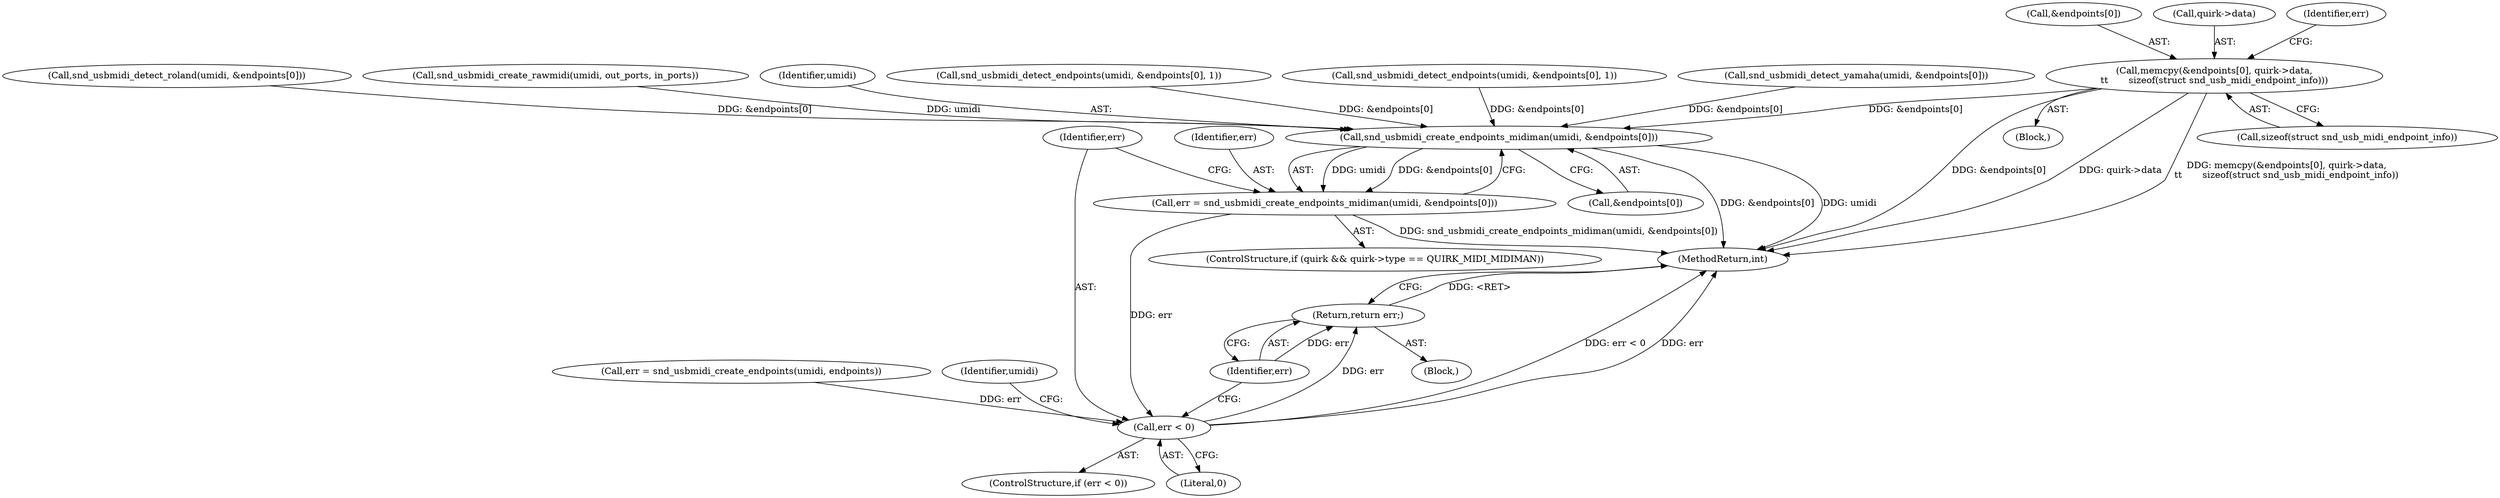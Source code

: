 digraph "0_linux_07d86ca93db7e5cdf4743564d98292042ec21af7@API" {
"1000295" [label="(Call,memcpy(&endpoints[0], quirk->data,\n\t\t       sizeof(struct snd_usb_midi_endpoint_info)))"];
"1000541" [label="(Call,snd_usbmidi_create_endpoints_midiman(umidi, &endpoints[0]))"];
"1000539" [label="(Call,err = snd_usbmidi_create_endpoints_midiman(umidi, &endpoints[0]))"];
"1000554" [label="(Call,err < 0)"];
"1000558" [label="(Return,return err;)"];
"1000295" [label="(Call,memcpy(&endpoints[0], quirk->data,\n\t\t       sizeof(struct snd_usb_midi_endpoint_info)))"];
"1000558" [label="(Return,return err;)"];
"1000548" [label="(Call,err = snd_usbmidi_create_endpoints(umidi, endpoints))"];
"1000541" [label="(Call,snd_usbmidi_create_endpoints_midiman(umidi, &endpoints[0]))"];
"1000543" [label="(Call,&endpoints[0])"];
"1000554" [label="(Call,err < 0)"];
"1000553" [label="(ControlStructure,if (err < 0))"];
"1000296" [label="(Call,&endpoints[0])"];
"1000539" [label="(Call,err = snd_usbmidi_create_endpoints_midiman(umidi, &endpoints[0]))"];
"1000562" [label="(Identifier,umidi)"];
"1000281" [label="(Call,snd_usbmidi_detect_roland(umidi, &endpoints[0]))"];
"1000540" [label="(Identifier,err)"];
"1000531" [label="(ControlStructure,if (quirk && quirk->type == QUIRK_MIDI_MIDIMAN))"];
"1000518" [label="(Call,snd_usbmidi_create_rawmidi(umidi, out_ports, in_ports))"];
"1000542" [label="(Identifier,umidi)"];
"1000557" [label="(Block,)"];
"1000556" [label="(Literal,0)"];
"1000572" [label="(MethodReturn,int)"];
"1000303" [label="(Call,sizeof(struct snd_usb_midi_endpoint_info))"];
"1000300" [label="(Call,quirk->data)"];
"1000306" [label="(Identifier,err)"];
"1000260" [label="(Call,snd_usbmidi_detect_endpoints(umidi, &endpoints[0], 1))"];
"1000368" [label="(Call,snd_usbmidi_detect_endpoints(umidi, &endpoints[0], 1))"];
"1000555" [label="(Identifier,err)"];
"1000559" [label="(Identifier,err)"];
"1000271" [label="(Call,snd_usbmidi_detect_yamaha(umidi, &endpoints[0]))"];
"1000218" [label="(Block,)"];
"1000295" -> "1000218"  [label="AST: "];
"1000295" -> "1000303"  [label="CFG: "];
"1000296" -> "1000295"  [label="AST: "];
"1000300" -> "1000295"  [label="AST: "];
"1000303" -> "1000295"  [label="AST: "];
"1000306" -> "1000295"  [label="CFG: "];
"1000295" -> "1000572"  [label="DDG: &endpoints[0]"];
"1000295" -> "1000572"  [label="DDG: quirk->data"];
"1000295" -> "1000572"  [label="DDG: memcpy(&endpoints[0], quirk->data,\n\t\t       sizeof(struct snd_usb_midi_endpoint_info))"];
"1000295" -> "1000541"  [label="DDG: &endpoints[0]"];
"1000541" -> "1000539"  [label="AST: "];
"1000541" -> "1000543"  [label="CFG: "];
"1000542" -> "1000541"  [label="AST: "];
"1000543" -> "1000541"  [label="AST: "];
"1000539" -> "1000541"  [label="CFG: "];
"1000541" -> "1000572"  [label="DDG: &endpoints[0]"];
"1000541" -> "1000572"  [label="DDG: umidi"];
"1000541" -> "1000539"  [label="DDG: umidi"];
"1000541" -> "1000539"  [label="DDG: &endpoints[0]"];
"1000518" -> "1000541"  [label="DDG: umidi"];
"1000368" -> "1000541"  [label="DDG: &endpoints[0]"];
"1000260" -> "1000541"  [label="DDG: &endpoints[0]"];
"1000271" -> "1000541"  [label="DDG: &endpoints[0]"];
"1000281" -> "1000541"  [label="DDG: &endpoints[0]"];
"1000539" -> "1000531"  [label="AST: "];
"1000540" -> "1000539"  [label="AST: "];
"1000555" -> "1000539"  [label="CFG: "];
"1000539" -> "1000572"  [label="DDG: snd_usbmidi_create_endpoints_midiman(umidi, &endpoints[0])"];
"1000539" -> "1000554"  [label="DDG: err"];
"1000554" -> "1000553"  [label="AST: "];
"1000554" -> "1000556"  [label="CFG: "];
"1000555" -> "1000554"  [label="AST: "];
"1000556" -> "1000554"  [label="AST: "];
"1000559" -> "1000554"  [label="CFG: "];
"1000562" -> "1000554"  [label="CFG: "];
"1000554" -> "1000572"  [label="DDG: err < 0"];
"1000554" -> "1000572"  [label="DDG: err"];
"1000548" -> "1000554"  [label="DDG: err"];
"1000554" -> "1000558"  [label="DDG: err"];
"1000558" -> "1000557"  [label="AST: "];
"1000558" -> "1000559"  [label="CFG: "];
"1000559" -> "1000558"  [label="AST: "];
"1000572" -> "1000558"  [label="CFG: "];
"1000558" -> "1000572"  [label="DDG: <RET>"];
"1000559" -> "1000558"  [label="DDG: err"];
}
